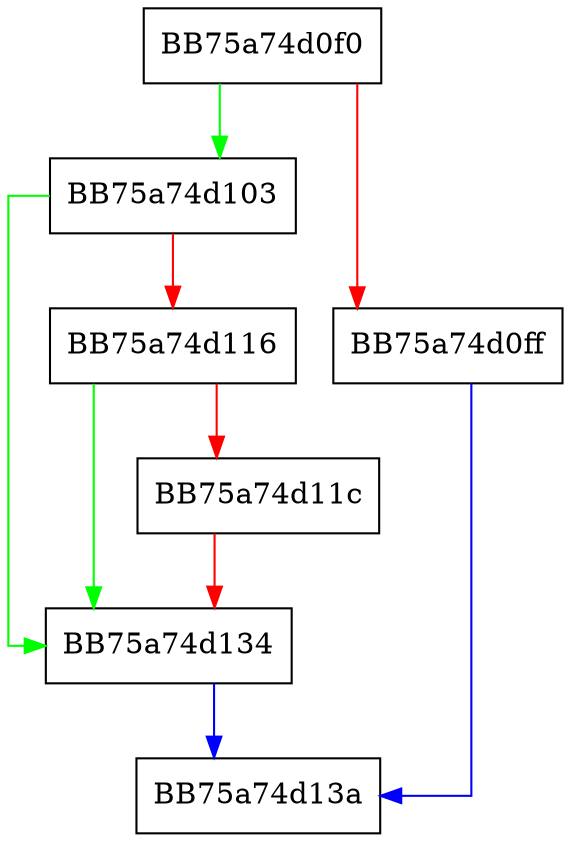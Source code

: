 digraph OnFinalRelease {
  node [shape="box"];
  graph [splines=ortho];
  BB75a74d0f0 -> BB75a74d103 [color="green"];
  BB75a74d0f0 -> BB75a74d0ff [color="red"];
  BB75a74d0ff -> BB75a74d13a [color="blue"];
  BB75a74d103 -> BB75a74d134 [color="green"];
  BB75a74d103 -> BB75a74d116 [color="red"];
  BB75a74d116 -> BB75a74d134 [color="green"];
  BB75a74d116 -> BB75a74d11c [color="red"];
  BB75a74d11c -> BB75a74d134 [color="red"];
  BB75a74d134 -> BB75a74d13a [color="blue"];
}